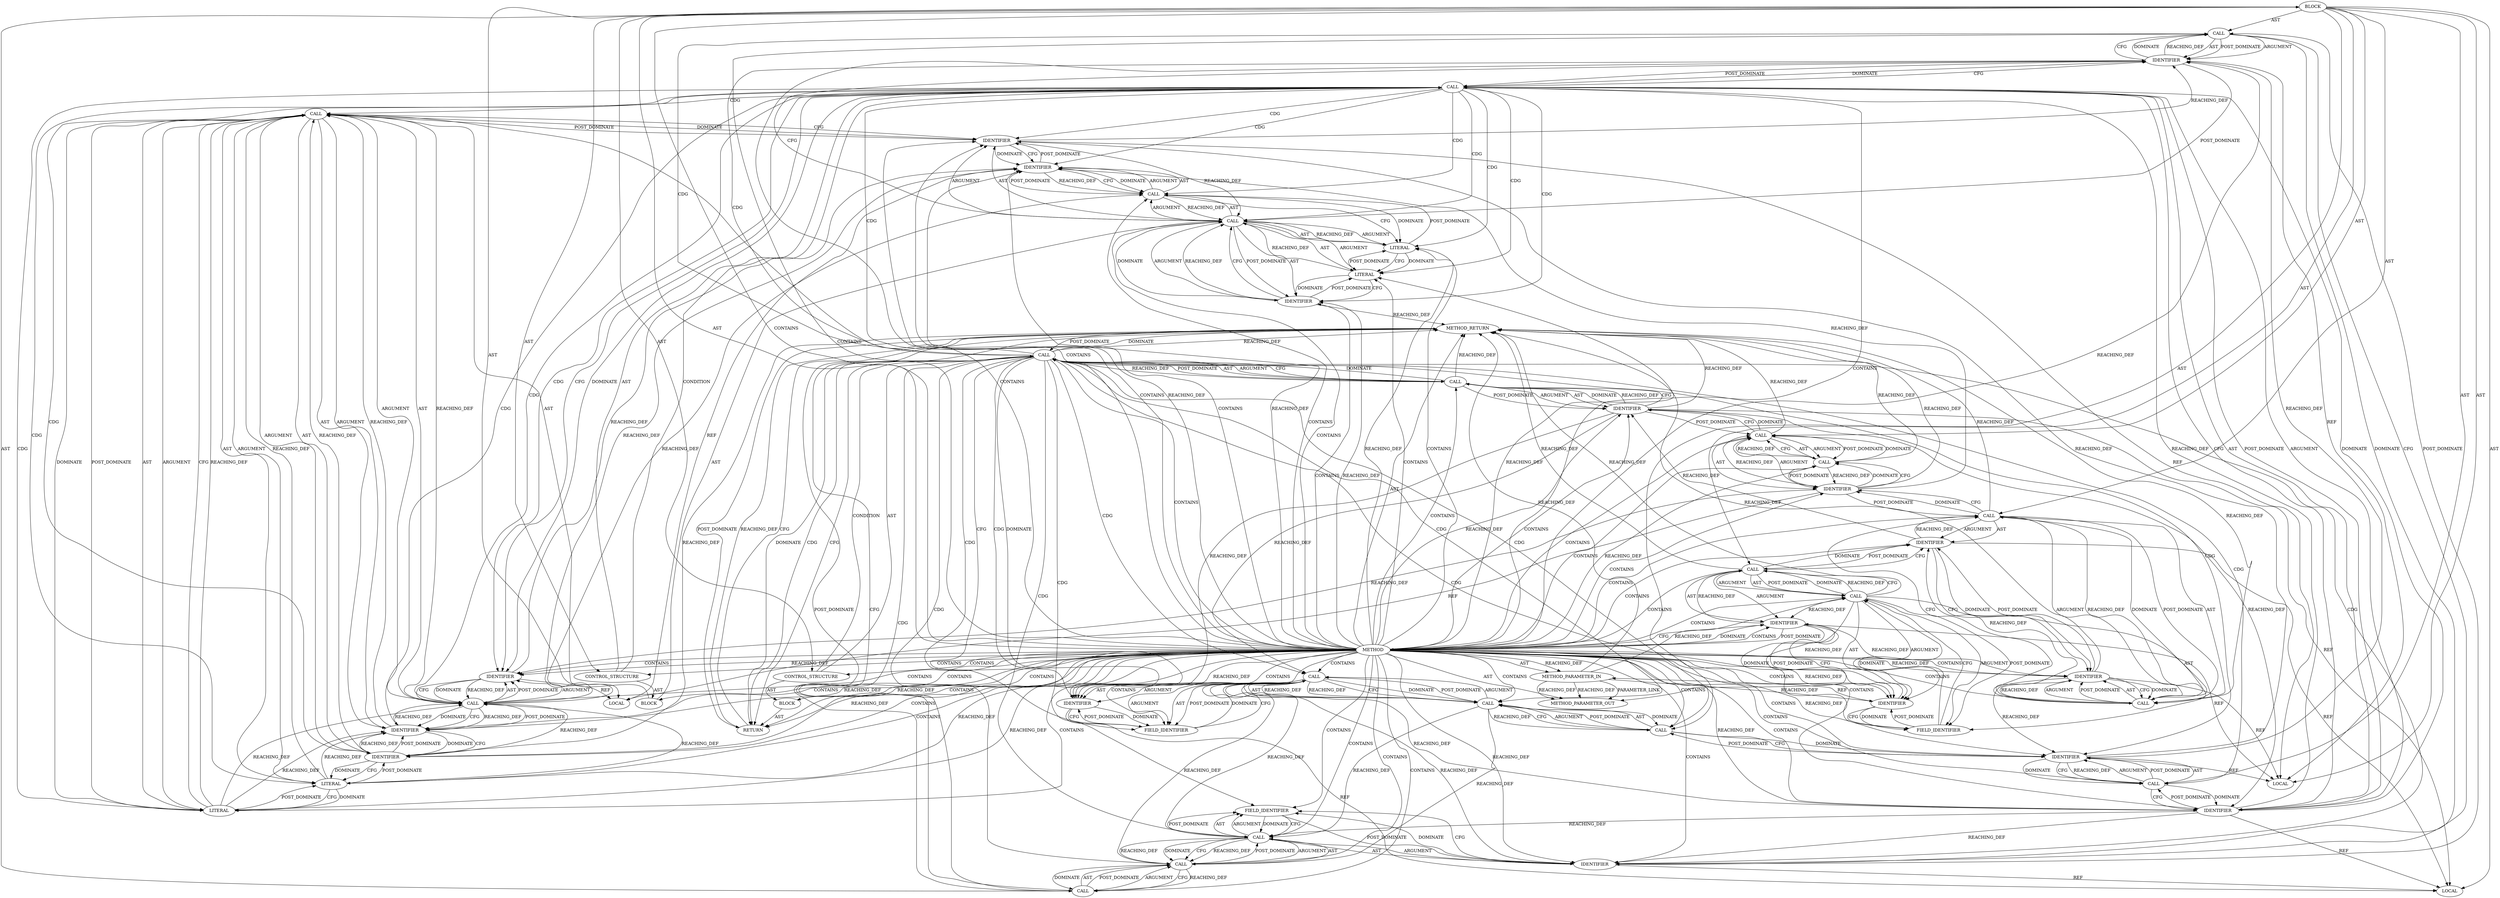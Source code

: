 digraph {
  2432 [label=LOCAL ORDER=5 CODE="struct iov_iter iter" COLUMN_NUMBER=18 LINE_NUMBER=596 TYPE_FULL_NAME="iov_iter" NAME="iter"]
  2473 [label=FIELD_IDENTIFIER ORDER=2 ARGUMENT_INDEX=2 CODE="tx_lock" COLUMN_NUMBER=16 LINE_NUMBER=610 CANONICAL_NAME="tx_lock"]
  2438 [label=CALL ORDER=1 ARGUMENT_INDEX=1 CODE="tls_is_partially_sent_record(tls_ctx)" COLUMN_NUMBER=7 METHOD_FULL_NAME="tls_is_partially_sent_record" LINE_NUMBER=598 TYPE_FULL_NAME="<empty>" DISPATCH_TYPE="STATIC_DISPATCH" SIGNATURE="" NAME="tls_is_partially_sent_record"]
  2418 [label=METHOD COLUMN_NUMBER=1 LINE_NUMBER=592 COLUMN_NUMBER_END=1 IS_EXTERNAL=false SIGNATURE="void tls_device_splice_eof (socket*)" NAME="tls_device_splice_eof" AST_PARENT_TYPE="TYPE_DECL" AST_PARENT_FULL_NAME="tls_device.c:<global>" ORDER=27 CODE="void tls_device_splice_eof(struct socket *sock)
{
	struct sock *sk = sock->sk;
	struct tls_context *tls_ctx = tls_get_ctx(sk);
	struct iov_iter iter = {};

	if (!tls_is_partially_sent_record(tls_ctx))
		return;

	mutex_lock(&tls_ctx->tx_lock);
	lock_sock(sk);

	if (tls_is_partially_sent_record(tls_ctx)) {
		iov_iter_bvec(&iter, ITER_SOURCE, NULL, 0, 0);
		tls_push_data(sk, &iter, 0, 0, TLS_RECORD_TYPE_DATA);
	}

	release_sock(sk);
	mutex_unlock(&tls_ctx->tx_lock);
}" FULL_NAME="tls_device_splice_eof" LINE_NUMBER_END=611 FILENAME="tls_device.c"]
  2439 [label=IDENTIFIER ORDER=1 ARGUMENT_INDEX=1 CODE="tls_ctx" COLUMN_NUMBER=36 LINE_NUMBER=598 TYPE_FULL_NAME="tls_context*" NAME="tls_ctx"]
  2443 [label=CALL ORDER=1 ARGUMENT_INDEX=1 CODE="&tls_ctx->tx_lock" COLUMN_NUMBER=13 METHOD_FULL_NAME="<operator>.addressOf" LINE_NUMBER=601 TYPE_FULL_NAME="<empty>" DISPATCH_TYPE="STATIC_DISPATCH" SIGNATURE="" NAME="<operator>.addressOf"]
  21330 [label=METHOD_PARAMETER_OUT ORDER=1 CODE="struct socket *sock" IS_VARIADIC=false COLUMN_NUMBER=28 LINE_NUMBER=592 TYPE_FULL_NAME="socket*" EVALUATION_STRATEGY="BY_VALUE" INDEX=1 NAME="sock"]
  2420 [label=BLOCK ORDER=2 ARGUMENT_INDEX=-1 CODE="{
	struct sock *sk = sock->sk;
	struct tls_context *tls_ctx = tls_get_ctx(sk);
	struct iov_iter iter = {};

	if (!tls_is_partially_sent_record(tls_ctx))
		return;

	mutex_lock(&tls_ctx->tx_lock);
	lock_sock(sk);

	if (tls_is_partially_sent_record(tls_ctx)) {
		iov_iter_bvec(&iter, ITER_SOURCE, NULL, 0, 0);
		tls_push_data(sk, &iter, 0, 0, TLS_RECORD_TYPE_DATA);
	}

	release_sock(sk);
	mutex_unlock(&tls_ctx->tx_lock);
}" COLUMN_NUMBER=1 LINE_NUMBER=593 TYPE_FULL_NAME="void"]
  2424 [label=CALL ORDER=2 ARGUMENT_INDEX=2 CODE="sock->sk" COLUMN_NUMBER=20 METHOD_FULL_NAME="<operator>.indirectFieldAccess" LINE_NUMBER=594 TYPE_FULL_NAME="<empty>" DISPATCH_TYPE="STATIC_DISPATCH" SIGNATURE="" NAME="<operator>.indirectFieldAccess"]
  2423 [label=IDENTIFIER ORDER=1 ARGUMENT_INDEX=1 CODE="sk" COLUMN_NUMBER=15 LINE_NUMBER=594 TYPE_FULL_NAME="sock*" NAME="sk"]
  2421 [label=LOCAL ORDER=1 CODE="struct sock* sk" COLUMN_NUMBER=14 LINE_NUMBER=594 TYPE_FULL_NAME="sock*" NAME="sk"]
  2434 [label=IDENTIFIER ORDER=1 ARGUMENT_INDEX=1 CODE="iter" COLUMN_NUMBER=18 LINE_NUMBER=596 TYPE_FULL_NAME="iov_iter" NAME="iter"]
  2450 [label=CALL ORDER=1 ARGUMENT_INDEX=-1 CODE="tls_is_partially_sent_record(tls_ctx)" COLUMN_NUMBER=6 METHOD_FULL_NAME="tls_is_partially_sent_record" LINE_NUMBER=604 TYPE_FULL_NAME="<empty>" DISPATCH_TYPE="STATIC_DISPATCH" SIGNATURE="" NAME="tls_is_partially_sent_record"]
  2453 [label=CALL ORDER=1 ARGUMENT_INDEX=-1 CODE="iov_iter_bvec(&iter, ITER_SOURCE, NULL, 0, 0)" COLUMN_NUMBER=3 METHOD_FULL_NAME="iov_iter_bvec" LINE_NUMBER=605 TYPE_FULL_NAME="<empty>" DISPATCH_TYPE="STATIC_DISPATCH" SIGNATURE="" NAME="iov_iter_bvec"]
  2448 [label=IDENTIFIER ORDER=1 ARGUMENT_INDEX=1 CODE="sk" COLUMN_NUMBER=12 LINE_NUMBER=602 TYPE_FULL_NAME="sock*" NAME="sk"]
  2445 [label=IDENTIFIER ORDER=1 ARGUMENT_INDEX=1 CODE="tls_ctx" COLUMN_NUMBER=14 LINE_NUMBER=601 TYPE_FULL_NAME="tls_context*" NAME="tls_ctx"]
  2468 [label=IDENTIFIER ORDER=1 ARGUMENT_INDEX=1 CODE="sk" COLUMN_NUMBER=15 LINE_NUMBER=609 TYPE_FULL_NAME="sock*" NAME="sk"]
  2467 [label=CALL ORDER=11 ARGUMENT_INDEX=-1 CODE="release_sock(sk)" COLUMN_NUMBER=2 METHOD_FULL_NAME="release_sock" LINE_NUMBER=609 TYPE_FULL_NAME="<empty>" DISPATCH_TYPE="STATIC_DISPATCH" SIGNATURE="" NAME="release_sock"]
  2472 [label=IDENTIFIER ORDER=1 ARGUMENT_INDEX=1 CODE="tls_ctx" COLUMN_NUMBER=16 LINE_NUMBER=610 TYPE_FULL_NAME="tls_context*" NAME="tls_ctx"]
  2461 [label=IDENTIFIER ORDER=1 ARGUMENT_INDEX=1 CODE="sk" COLUMN_NUMBER=17 LINE_NUMBER=606 TYPE_FULL_NAME="sock*" NAME="sk"]
  2446 [label=FIELD_IDENTIFIER ORDER=2 ARGUMENT_INDEX=2 CODE="tx_lock" COLUMN_NUMBER=14 LINE_NUMBER=601 CANONICAL_NAME="tx_lock"]
  2440 [label=BLOCK ORDER=2 ARGUMENT_INDEX=-1 CODE="<empty>" COLUMN_NUMBER=3 LINE_NUMBER=599 TYPE_FULL_NAME="void"]
  2459 [label=LITERAL ORDER=5 ARGUMENT_INDEX=5 CODE="0" COLUMN_NUMBER=46 LINE_NUMBER=605 TYPE_FULL_NAME="int"]
  2437 [label=CALL ORDER=1 ARGUMENT_INDEX=-1 CODE="!tls_is_partially_sent_record(tls_ctx)" COLUMN_NUMBER=6 METHOD_FULL_NAME="<operator>.logicalNot" LINE_NUMBER=598 TYPE_FULL_NAME="<empty>" DISPATCH_TYPE="STATIC_DISPATCH" SIGNATURE="" NAME="<operator>.logicalNot"]
  2465 [label=LITERAL ORDER=4 ARGUMENT_INDEX=4 CODE="0" COLUMN_NUMBER=31 LINE_NUMBER=606 TYPE_FULL_NAME="int"]
  2449 [label=CONTROL_STRUCTURE CONTROL_STRUCTURE_TYPE="IF" ORDER=10 PARSER_TYPE_NAME="CASTIfStatement" ARGUMENT_INDEX=-1 CODE="if (tls_is_partially_sent_record(tls_ctx))" COLUMN_NUMBER=2 LINE_NUMBER=604]
  2427 [label=LOCAL ORDER=3 CODE="struct tls_context* tls_ctx" COLUMN_NUMBER=21 LINE_NUMBER=595 TYPE_FULL_NAME="tls_context*" NAME="tls_ctx"]
  2430 [label=CALL ORDER=2 ARGUMENT_INDEX=2 CODE="tls_get_ctx(sk)" COLUMN_NUMBER=32 METHOD_FULL_NAME="tls_get_ctx" LINE_NUMBER=595 TYPE_FULL_NAME="<empty>" DISPATCH_TYPE="STATIC_DISPATCH" SIGNATURE="" NAME="tls_get_ctx"]
  2458 [label=LITERAL ORDER=4 ARGUMENT_INDEX=4 CODE="0" COLUMN_NUMBER=43 LINE_NUMBER=605 TYPE_FULL_NAME="int"]
  2456 [label=IDENTIFIER ORDER=2 ARGUMENT_INDEX=2 CODE="ITER_SOURCE" COLUMN_NUMBER=24 LINE_NUMBER=605 TYPE_FULL_NAME="ANY" NAME="ITER_SOURCE"]
  2452 [label=BLOCK ORDER=2 ARGUMENT_INDEX=-1 CODE="{
		iov_iter_bvec(&iter, ITER_SOURCE, NULL, 0, 0);
		tls_push_data(sk, &iter, 0, 0, TLS_RECORD_TYPE_DATA);
	}" COLUMN_NUMBER=45 LINE_NUMBER=604 TYPE_FULL_NAME="void"]
  2470 [label=CALL ORDER=1 ARGUMENT_INDEX=1 CODE="&tls_ctx->tx_lock" COLUMN_NUMBER=15 METHOD_FULL_NAME="<operator>.addressOf" LINE_NUMBER=610 TYPE_FULL_NAME="<empty>" DISPATCH_TYPE="STATIC_DISPATCH" SIGNATURE="" NAME="<operator>.addressOf"]
  2455 [label=IDENTIFIER ORDER=1 ARGUMENT_INDEX=1 CODE="iter" COLUMN_NUMBER=18 LINE_NUMBER=605 TYPE_FULL_NAME="iov_iter" NAME="iter"]
  2466 [label=IDENTIFIER ORDER=5 ARGUMENT_INDEX=5 CODE="TLS_RECORD_TYPE_DATA" COLUMN_NUMBER=34 LINE_NUMBER=606 TYPE_FULL_NAME="ANY" NAME="TLS_RECORD_TYPE_DATA"]
  2429 [label=IDENTIFIER ORDER=1 ARGUMENT_INDEX=1 CODE="tls_ctx" COLUMN_NUMBER=22 LINE_NUMBER=595 TYPE_FULL_NAME="tls_context*" NAME="tls_ctx"]
  2426 [label=FIELD_IDENTIFIER ORDER=2 ARGUMENT_INDEX=2 CODE="sk" COLUMN_NUMBER=20 LINE_NUMBER=594 CANONICAL_NAME="sk"]
  2428 [label=CALL ORDER=4 ARGUMENT_INDEX=-1 CODE="*tls_ctx = tls_get_ctx(sk)" COLUMN_NUMBER=21 METHOD_FULL_NAME="<operator>.assignment" LINE_NUMBER=595 TYPE_FULL_NAME="<empty>" DISPATCH_TYPE="STATIC_DISPATCH" SIGNATURE="" NAME="<operator>.assignment"]
  2447 [label=CALL ORDER=9 ARGUMENT_INDEX=-1 CODE="lock_sock(sk)" COLUMN_NUMBER=2 METHOD_FULL_NAME="lock_sock" LINE_NUMBER=602 TYPE_FULL_NAME="<empty>" DISPATCH_TYPE="STATIC_DISPATCH" SIGNATURE="" NAME="lock_sock"]
  2460 [label=CALL ORDER=2 ARGUMENT_INDEX=-1 CODE="tls_push_data(sk, &iter, 0, 0, TLS_RECORD_TYPE_DATA)" COLUMN_NUMBER=3 METHOD_FULL_NAME="tls_push_data" LINE_NUMBER=606 TYPE_FULL_NAME="<empty>" DISPATCH_TYPE="STATIC_DISPATCH" SIGNATURE="" NAME="tls_push_data"]
  2463 [label=IDENTIFIER ORDER=1 ARGUMENT_INDEX=1 CODE="iter" COLUMN_NUMBER=22 LINE_NUMBER=606 TYPE_FULL_NAME="iov_iter" NAME="iter"]
  2462 [label=CALL ORDER=2 ARGUMENT_INDEX=2 CODE="&iter" COLUMN_NUMBER=21 METHOD_FULL_NAME="<operator>.addressOf" LINE_NUMBER=606 TYPE_FULL_NAME="<empty>" DISPATCH_TYPE="STATIC_DISPATCH" SIGNATURE="" NAME="<operator>.addressOf"]
  2425 [label=IDENTIFIER ORDER=1 ARGUMENT_INDEX=1 CODE="sock" COLUMN_NUMBER=20 LINE_NUMBER=594 TYPE_FULL_NAME="socket*" NAME="sock"]
  2471 [label=CALL ORDER=1 ARGUMENT_INDEX=1 CODE="tls_ctx->tx_lock" COLUMN_NUMBER=16 METHOD_FULL_NAME="<operator>.indirectFieldAccess" LINE_NUMBER=610 TYPE_FULL_NAME="<empty>" DISPATCH_TYPE="STATIC_DISPATCH" SIGNATURE="" NAME="<operator>.indirectFieldAccess"]
  2457 [label=IDENTIFIER ORDER=3 ARGUMENT_INDEX=3 CODE="NULL" COLUMN_NUMBER=37 LINE_NUMBER=605 TYPE_FULL_NAME="ANY" NAME="NULL"]
  2442 [label=CALL ORDER=8 ARGUMENT_INDEX=-1 CODE="mutex_lock(&tls_ctx->tx_lock)" COLUMN_NUMBER=2 METHOD_FULL_NAME="mutex_lock" LINE_NUMBER=601 TYPE_FULL_NAME="<empty>" DISPATCH_TYPE="STATIC_DISPATCH" SIGNATURE="" NAME="mutex_lock"]
  2474 [label=METHOD_RETURN ORDER=3 CODE="RET" COLUMN_NUMBER=1 LINE_NUMBER=592 TYPE_FULL_NAME="void" EVALUATION_STRATEGY="BY_VALUE"]
  2419 [label=METHOD_PARAMETER_IN ORDER=1 CODE="struct socket *sock" IS_VARIADIC=false COLUMN_NUMBER=28 LINE_NUMBER=592 TYPE_FULL_NAME="socket*" EVALUATION_STRATEGY="BY_VALUE" INDEX=1 NAME="sock"]
  2454 [label=CALL ORDER=1 ARGUMENT_INDEX=1 CODE="&iter" COLUMN_NUMBER=17 METHOD_FULL_NAME="<operator>.addressOf" LINE_NUMBER=605 TYPE_FULL_NAME="<empty>" DISPATCH_TYPE="STATIC_DISPATCH" SIGNATURE="" NAME="<operator>.addressOf"]
  2451 [label=IDENTIFIER ORDER=1 ARGUMENT_INDEX=1 CODE="tls_ctx" COLUMN_NUMBER=35 LINE_NUMBER=604 TYPE_FULL_NAME="tls_context*" NAME="tls_ctx"]
  2464 [label=LITERAL ORDER=3 ARGUMENT_INDEX=3 CODE="0" COLUMN_NUMBER=28 LINE_NUMBER=606 TYPE_FULL_NAME="int"]
  2435 [label=CALL ORDER=2 ARGUMENT_INDEX=2 CODE="{}" COLUMN_NUMBER=25 METHOD_FULL_NAME="<operator>.arrayInitializer" LINE_NUMBER=596 TYPE_FULL_NAME="<empty>" DISPATCH_TYPE="STATIC_DISPATCH" SIGNATURE="" NAME="<operator>.arrayInitializer"]
  2431 [label=IDENTIFIER ORDER=1 ARGUMENT_INDEX=1 CODE="sk" COLUMN_NUMBER=44 LINE_NUMBER=595 TYPE_FULL_NAME="sock*" NAME="sk"]
  2422 [label=CALL ORDER=2 ARGUMENT_INDEX=-1 CODE="*sk = sock->sk" COLUMN_NUMBER=14 METHOD_FULL_NAME="<operator>.assignment" LINE_NUMBER=594 TYPE_FULL_NAME="<empty>" DISPATCH_TYPE="STATIC_DISPATCH" SIGNATURE="" NAME="<operator>.assignment"]
  2441 [label=RETURN ORDER=1 ARGUMENT_INDEX=1 CODE="return;" COLUMN_NUMBER=3 LINE_NUMBER=599]
  2436 [label=CONTROL_STRUCTURE CONTROL_STRUCTURE_TYPE="IF" ORDER=7 PARSER_TYPE_NAME="CASTIfStatement" ARGUMENT_INDEX=-1 CODE="if (!tls_is_partially_sent_record(tls_ctx))" COLUMN_NUMBER=2 LINE_NUMBER=598]
  2469 [label=CALL ORDER=12 ARGUMENT_INDEX=-1 CODE="mutex_unlock(&tls_ctx->tx_lock)" COLUMN_NUMBER=2 METHOD_FULL_NAME="mutex_unlock" LINE_NUMBER=610 TYPE_FULL_NAME="<empty>" DISPATCH_TYPE="STATIC_DISPATCH" SIGNATURE="" NAME="mutex_unlock"]
  2444 [label=CALL ORDER=1 ARGUMENT_INDEX=1 CODE="tls_ctx->tx_lock" COLUMN_NUMBER=14 METHOD_FULL_NAME="<operator>.indirectFieldAccess" LINE_NUMBER=601 TYPE_FULL_NAME="<empty>" DISPATCH_TYPE="STATIC_DISPATCH" SIGNATURE="" NAME="<operator>.indirectFieldAccess"]
  2433 [label=CALL ORDER=6 ARGUMENT_INDEX=-1 CODE="iter = {}" COLUMN_NUMBER=18 METHOD_FULL_NAME="<operator>.assignment" LINE_NUMBER=596 TYPE_FULL_NAME="<empty>" DISPATCH_TYPE="STATIC_DISPATCH" SIGNATURE="" NAME="<operator>.assignment"]
  2420 -> 2442 [label=AST ]
  2471 -> 2473 [label=POST_DOMINATE ]
  2457 -> 2456 [label=REACHING_DEF VARIABLE="NULL"]
  2451 -> 2447 [label=POST_DOMINATE ]
  2433 -> 2439 [label=CFG ]
  2418 -> 2422 [label=CONTAINS ]
  2439 -> 2444 [label=REACHING_DEF VARIABLE="tls_ctx"]
  2436 -> 2437 [label=CONDITION ]
  2437 -> 2441 [label=CDG ]
  2455 -> 2454 [label=CFG ]
  2433 -> 2435 [label=POST_DOMINATE ]
  2429 -> 2431 [label=CFG ]
  2418 -> 2425 [label=CONTAINS ]
  2429 -> 2431 [label=DOMINATE ]
  2458 -> 2457 [label=POST_DOMINATE ]
  2431 -> 2429 [label=POST_DOMINATE ]
  2454 -> 2456 [label=DOMINATE ]
  2444 -> 2470 [label=REACHING_DEF VARIABLE="tls_ctx->tx_lock"]
  2429 -> 2427 [label=REF ]
  2460 -> 2462 [label=AST ]
  2418 -> 2459 [label=REACHING_DEF VARIABLE=""]
  2418 -> 2451 [label=REACHING_DEF VARIABLE=""]
  2444 -> 2445 [label=ARGUMENT ]
  2430 -> 2428 [label=REACHING_DEF VARIABLE="tls_get_ctx(sk)"]
  2418 -> 2433 [label=CONTAINS ]
  2466 -> 2465 [label=POST_DOMINATE ]
  2462 -> 2460 [label=REACHING_DEF VARIABLE="&iter"]
  2450 -> 2465 [label=CDG ]
  2466 -> 2460 [label=DOMINATE ]
  2470 -> 2471 [label=POST_DOMINATE ]
  2444 -> 2443 [label=DOMINATE ]
  2467 -> 2472 [label=DOMINATE ]
  2438 -> 2437 [label=CFG ]
  2468 -> 2467 [label=CFG ]
  2448 -> 2442 [label=POST_DOMINATE ]
  2461 -> 2468 [label=REACHING_DEF VARIABLE="sk"]
  2425 -> 2423 [label=POST_DOMINATE ]
  2444 -> 2446 [label=POST_DOMINATE ]
  2418 -> 2420 [label=AST ]
  2444 -> 2446 [label=ARGUMENT ]
  2474 -> 2437 [label=POST_DOMINATE ]
  2442 -> 2443 [label=ARGUMENT ]
  2447 -> 2448 [label=ARGUMENT ]
  2437 -> 2445 [label=DOMINATE ]
  2443 -> 2444 [label=POST_DOMINATE ]
  2422 -> 2424 [label=ARGUMENT ]
  2463 -> 2462 [label=REACHING_DEF VARIABLE="iter"]
  2430 -> 2474 [label=REACHING_DEF VARIABLE="tls_get_ctx(sk)"]
  2423 -> 2431 [label=REACHING_DEF VARIABLE="sk"]
  2434 -> 2428 [label=POST_DOMINATE ]
  2424 -> 2425 [label=AST ]
  2418 -> 2463 [label=CONTAINS ]
  2418 -> 2461 [label=CONTAINS ]
  2458 -> 2459 [label=CFG ]
  2450 -> 2453 [label=CDG ]
  2433 -> 2435 [label=AST ]
  2420 -> 2432 [label=AST ]
  2443 -> 2471 [label=REACHING_DEF VARIABLE="&tls_ctx->tx_lock"]
  2461 -> 2463 [label=DOMINATE ]
  2454 -> 2455 [label=AST ]
  2470 -> 2469 [label=CFG ]
  2460 -> 2465 [label=ARGUMENT ]
  2466 -> 2474 [label=REACHING_DEF VARIABLE="TLS_RECORD_TYPE_DATA"]
  2471 -> 2470 [label=REACHING_DEF VARIABLE="tls_ctx->tx_lock"]
  2471 -> 2470 [label=REACHING_DEF VARIABLE="tls_ctx->tx_lock"]
  2420 -> 2449 [label=AST ]
  2468 -> 2467 [label=DOMINATE ]
  2426 -> 2424 [label=DOMINATE ]
  2437 -> 2471 [label=CDG ]
  2439 -> 2438 [label=DOMINATE ]
  2418 -> 2442 [label=CONTAINS ]
  2418 -> 2471 [label=CONTAINS ]
  2461 -> 2421 [label=REF ]
  2439 -> 2433 [label=POST_DOMINATE ]
  2424 -> 2422 [label=DOMINATE ]
  2450 -> 2455 [label=CDG ]
  2454 -> 2462 [label=REACHING_DEF VARIABLE="&iter"]
  2457 -> 2458 [label=DOMINATE ]
  2433 -> 2434 [label=AST ]
  2430 -> 2428 [label=DOMINATE ]
  2418 -> 2440 [label=CONTAINS ]
  2424 -> 2426 [label=ARGUMENT ]
  2441 -> 2474 [label=REACHING_DEF VARIABLE="<RET>"]
  2428 -> 2430 [label=AST ]
  2450 -> 2460 [label=CDG ]
  2437 -> 2438 [label=ARGUMENT ]
  2444 -> 2446 [label=AST ]
  2418 -> 2467 [label=CONTAINS ]
  2453 -> 2457 [label=ARGUMENT ]
  2450 -> 2468 [label=DOMINATE ]
  2418 -> 2464 [label=REACHING_DEF VARIABLE=""]
  2418 -> 2430 [label=CONTAINS ]
  2460 -> 2464 [label=ARGUMENT ]
  2433 -> 2439 [label=DOMINATE ]
  2418 -> 2448 [label=CONTAINS ]
  2418 -> 2456 [label=CONTAINS ]
  2444 -> 2443 [label=REACHING_DEF VARIABLE="tls_ctx->tx_lock"]
  2444 -> 2443 [label=REACHING_DEF VARIABLE="tls_ctx->tx_lock"]
  2423 -> 2425 [label=CFG ]
  2434 -> 2433 [label=REACHING_DEF VARIABLE="iter"]
  2448 -> 2468 [label=REACHING_DEF VARIABLE="sk"]
  2418 -> 2444 [label=CONTAINS ]
  2418 -> 2423 [label=CFG ]
  2453 -> 2456 [label=AST ]
  2428 -> 2429 [label=AST ]
  2450 -> 2455 [label=CFG ]
  2418 -> 2439 [label=CONTAINS ]
  2425 -> 2419 [label=REF ]
  2424 -> 2422 [label=REACHING_DEF VARIABLE="sock->sk"]
  2425 -> 2426 [label=DOMINATE ]
  2465 -> 2466 [label=CFG ]
  2463 -> 2432 [label=REF ]
  2418 -> 2464 [label=CONTAINS ]
  2419 -> 21330 [label=REACHING_DEF VARIABLE="sock"]
  2419 -> 21330 [label=REACHING_DEF VARIABLE="sock"]
  2419 -> 2424 [label=REACHING_DEF VARIABLE="sock"]
  2418 -> 2460 [label=CONTAINS ]
  2423 -> 2422 [label=REACHING_DEF VARIABLE="sk"]
  2438 -> 2439 [label=POST_DOMINATE ]
  2468 -> 2450 [label=POST_DOMINATE ]
  2428 -> 2429 [label=ARGUMENT ]
  2437 -> 2445 [label=CDG ]
  2418 -> 2450 [label=CONTAINS ]
  2418 -> 2419 [label=REACHING_DEF VARIABLE=""]
  2437 -> 2474 [label=DOMINATE ]
  2418 -> 2466 [label=CONTAINS ]
  2444 -> 2443 [label=CFG ]
  2463 -> 2462 [label=CFG ]
  2448 -> 2447 [label=DOMINATE ]
  2437 -> 2469 [label=CDG ]
  2437 -> 2442 [label=CDG ]
  2430 -> 2428 [label=CFG ]
  2418 -> 2458 [label=CONTAINS ]
  2451 -> 2472 [label=REACHING_DEF VARIABLE="tls_ctx"]
  2455 -> 2454 [label=DOMINATE ]
  2464 -> 2462 [label=POST_DOMINATE ]
  2420 -> 2427 [label=AST ]
  2453 -> 2456 [label=ARGUMENT ]
  2443 -> 2470 [label=REACHING_DEF VARIABLE="&tls_ctx->tx_lock"]
  2447 -> 2448 [label=POST_DOMINATE ]
  2418 -> 2437 [label=CONTAINS ]
  2431 -> 2430 [label=CFG ]
  2445 -> 2446 [label=DOMINATE ]
  2468 -> 2467 [label=REACHING_DEF VARIABLE="sk"]
  2458 -> 2453 [label=REACHING_DEF VARIABLE="0"]
  2471 -> 2472 [label=ARGUMENT ]
  2435 -> 2474 [label=REACHING_DEF VARIABLE="{}"]
  2436 -> 2440 [label=AST ]
  2449 -> 2452 [label=AST ]
  2450 -> 2451 [label=AST ]
  2431 -> 2474 [label=REACHING_DEF VARIABLE="sk"]
  2463 -> 2462 [label=DOMINATE ]
  2434 -> 2455 [label=REACHING_DEF VARIABLE="iter"]
  2433 -> 2434 [label=ARGUMENT ]
  2459 -> 2458 [label=POST_DOMINATE ]
  2464 -> 2465 [label=DOMINATE ]
  2469 -> 2470 [label=AST ]
  2418 -> 2470 [label=CONTAINS ]
  2458 -> 2459 [label=DOMINATE ]
  2459 -> 2456 [label=REACHING_DEF VARIABLE="0"]
  2473 -> 2472 [label=POST_DOMINATE ]
  2435 -> 2433 [label=DOMINATE ]
  2463 -> 2461 [label=POST_DOMINATE ]
  2418 -> 2465 [label=CONTAINS ]
  2418 -> 2456 [label=REACHING_DEF VARIABLE=""]
  2450 -> 2454 [label=CDG ]
  2424 -> 21330 [label=REACHING_DEF VARIABLE="sock->sk"]
  2439 -> 2438 [label=REACHING_DEF VARIABLE="tls_ctx"]
  2471 -> 2472 [label=AST ]
  2465 -> 2466 [label=DOMINATE ]
  2467 -> 2468 [label=AST ]
  2429 -> 2439 [label=REACHING_DEF VARIABLE="tls_ctx"]
  2472 -> 2467 [label=POST_DOMINATE ]
  2439 -> 2427 [label=REF ]
  2433 -> 2435 [label=ARGUMENT ]
  2450 -> 2468 [label=CFG ]
  2471 -> 2470 [label=DOMINATE ]
  2469 -> 2470 [label=POST_DOMINATE ]
  2464 -> 2460 [label=REACHING_DEF VARIABLE="0"]
  2453 -> 2461 [label=DOMINATE ]
  2418 -> 2423 [label=DOMINATE ]
  2453 -> 2458 [label=AST ]
  2439 -> 2451 [label=REACHING_DEF VARIABLE="tls_ctx"]
  2461 -> 2453 [label=POST_DOMINATE ]
  2435 -> 2433 [label=REACHING_DEF VARIABLE="{}"]
  2451 -> 2471 [label=REACHING_DEF VARIABLE="tls_ctx"]
  2437 -> 2438 [label=POST_DOMINATE ]
  2418 -> 2420 [label=CONTAINS ]
  2473 -> 2471 [label=DOMINATE ]
  2457 -> 2454 [label=REACHING_DEF VARIABLE="NULL"]
  2422 -> 2474 [label=REACHING_DEF VARIABLE="*sk = sock->sk"]
  2454 -> 2456 [label=REACHING_DEF VARIABLE="&iter"]
  2452 -> 2453 [label=AST ]
  2466 -> 2460 [label=REACHING_DEF VARIABLE="TLS_RECORD_TYPE_DATA"]
  2453 -> 2461 [label=CFG ]
  2418 -> 2451 [label=CONTAINS ]
  2437 -> 2438 [label=AST ]
  2422 -> 2423 [label=AST ]
  2453 -> 2459 [label=POST_DOMINATE ]
  2443 -> 2442 [label=DOMINATE ]
  2474 -> 2441 [label=POST_DOMINATE ]
  2424 -> 2425 [label=ARGUMENT ]
  2458 -> 2456 [label=REACHING_DEF VARIABLE="0"]
  2420 -> 2447 [label=AST ]
  2470 -> 2469 [label=REACHING_DEF VARIABLE="&tls_ctx->tx_lock"]
  2418 -> 2425 [label=REACHING_DEF VARIABLE=""]
  2450 -> 2461 [label=CDG ]
  2457 -> 2453 [label=REACHING_DEF VARIABLE="NULL"]
  2450 -> 2455 [label=DOMINATE ]
  2446 -> 2445 [label=POST_DOMINATE ]
  2424 -> 2474 [label=REACHING_DEF VARIABLE="sock->sk"]
  2460 -> 2465 [label=AST ]
  2437 -> 2448 [label=CDG ]
  2468 -> 2460 [label=POST_DOMINATE ]
  2428 -> 2474 [label=REACHING_DEF VARIABLE="*tls_ctx = tls_get_ctx(sk)"]
  2473 -> 2471 [label=CFG ]
  2418 -> 2424 [label=CONTAINS ]
  2450 -> 2457 [label=CDG ]
  2442 -> 2443 [label=POST_DOMINATE ]
  2454 -> 2453 [label=REACHING_DEF VARIABLE="&iter"]
  2448 -> 2421 [label=REF ]
  2418 -> 2419 [label=AST ]
  2436 -> 2437 [label=AST ]
  2425 -> 2426 [label=CFG ]
  2418 -> 2472 [label=REACHING_DEF VARIABLE=""]
  2418 -> 2457 [label=REACHING_DEF VARIABLE=""]
  2418 -> 2431 [label=CONTAINS ]
  2450 -> 2458 [label=CDG ]
  2448 -> 2461 [label=REACHING_DEF VARIABLE="sk"]
  2468 -> 2421 [label=REF ]
  2462 -> 2464 [label=CFG ]
  2420 -> 2421 [label=AST ]
  2437 -> 2473 [label=CDG ]
  2469 -> 2474 [label=CFG ]
  2442 -> 2448 [label=DOMINATE ]
  2460 -> 2461 [label=ARGUMENT ]
  2459 -> 2453 [label=CFG ]
  2428 -> 2430 [label=POST_DOMINATE ]
  2474 -> 2469 [label=POST_DOMINATE ]
  2418 -> 2447 [label=CONTAINS ]
  2437 -> 2468 [label=CDG ]
  2460 -> 2462 [label=ARGUMENT ]
  2464 -> 2465 [label=CFG ]
  2428 -> 2430 [label=ARGUMENT ]
  2418 -> 2474 [label=AST ]
  2457 -> 2474 [label=REACHING_DEF VARIABLE="NULL"]
  2419 -> 21330 [label=PARAMETER_LINK ]
  2434 -> 2463 [label=REACHING_DEF VARIABLE="iter"]
  2449 -> 2450 [label=CONDITION ]
  2471 -> 2470 [label=CFG ]
  2418 -> 2438 [label=CONTAINS ]
  2456 -> 2454 [label=POST_DOMINATE ]
  2445 -> 2427 [label=REF ]
  2437 -> 2470 [label=CDG ]
  2447 -> 2451 [label=DOMINATE ]
  2460 -> 2468 [label=CFG ]
  2418 -> 2429 [label=CONTAINS ]
  2467 -> 2468 [label=POST_DOMINATE ]
  2439 -> 2438 [label=CFG ]
  2437 -> 2444 [label=CDG ]
  2431 -> 2430 [label=REACHING_DEF VARIABLE="sk"]
  2459 -> 2453 [label=REACHING_DEF VARIABLE="0"]
  2437 -> 2441 [label=CFG ]
  2440 -> 2441 [label=AST ]
  2471 -> 2473 [label=AST ]
  2418 -> 2472 [label=CONTAINS ]
  2418 -> 2445 [label=CONTAINS ]
  2471 -> 2473 [label=ARGUMENT ]
  2444 -> 2451 [label=REACHING_DEF VARIABLE="tls_ctx->tx_lock"]
  2452 -> 2460 [label=AST ]
  2418 -> 2435 [label=CONTAINS ]
  2443 -> 2444 [label=ARGUMENT ]
  2418 -> 2443 [label=CONTAINS ]
  2418 -> 2458 [label=REACHING_DEF VARIABLE=""]
  2431 -> 2421 [label=REF ]
  2454 -> 2455 [label=POST_DOMINATE ]
  2450 -> 2451 [label=POST_DOMINATE ]
  2442 -> 2443 [label=AST ]
  2454 -> 2455 [label=ARGUMENT ]
  2429 -> 2422 [label=POST_DOMINATE ]
  2467 -> 2472 [label=CFG ]
  2449 -> 2450 [label=AST ]
  2434 -> 2474 [label=REACHING_DEF VARIABLE="iter"]
  2437 -> 2443 [label=CDG ]
  2418 -> 2466 [label=REACHING_DEF VARIABLE=""]
  2422 -> 2423 [label=ARGUMENT ]
  2418 -> 2468 [label=CONTAINS ]
  2460 -> 2466 [label=POST_DOMINATE ]
  2418 -> 2462 [label=CONTAINS ]
  2458 -> 2454 [label=REACHING_DEF VARIABLE="0"]
  2418 -> 2461 [label=REACHING_DEF VARIABLE=""]
  2446 -> 2444 [label=DOMINATE ]
  2439 -> 2474 [label=REACHING_DEF VARIABLE="tls_ctx"]
  2455 -> 2463 [label=REACHING_DEF VARIABLE="iter"]
  2426 -> 2424 [label=CFG ]
  2450 -> 2462 [label=CDG ]
  2448 -> 2447 [label=CFG ]
  2418 -> 2455 [label=REACHING_DEF VARIABLE=""]
  2453 -> 2459 [label=AST ]
  2422 -> 2424 [label=POST_DOMINATE ]
  2454 -> 2463 [label=REACHING_DEF VARIABLE="&iter"]
  2466 -> 2460 [label=CFG ]
  2456 -> 2454 [label=REACHING_DEF VARIABLE="ITER_SOURCE"]
  2457 -> 2458 [label=CFG ]
  2418 -> 2428 [label=CONTAINS ]
  2418 -> 2446 [label=CONTAINS ]
  2418 -> 2448 [label=REACHING_DEF VARIABLE=""]
  2437 -> 2441 [label=DOMINATE ]
  2435 -> 2433 [label=CFG ]
  2443 -> 2442 [label=REACHING_DEF VARIABLE="&tls_ctx->tx_lock"]
  2456 -> 2457 [label=DOMINATE ]
  2424 -> 2423 [label=REACHING_DEF VARIABLE="sock->sk"]
  2465 -> 2464 [label=POST_DOMINATE ]
  2437 -> 2451 [label=CDG ]
  2438 -> 2439 [label=ARGUMENT ]
  2472 -> 2473 [label=DOMINATE ]
  2462 -> 2463 [label=ARGUMENT ]
  2423 -> 2421 [label=REF ]
  2438 -> 2437 [label=DOMINATE ]
  2418 -> 2445 [label=REACHING_DEF VARIABLE=""]
  2431 -> 2430 [label=DOMINATE ]
  2418 -> 2435 [label=REACHING_DEF VARIABLE=""]
  2460 -> 2464 [label=AST ]
  2450 -> 2463 [label=CDG ]
  2430 -> 2431 [label=ARGUMENT ]
  2435 -> 2434 [label=REACHING_DEF VARIABLE="{}"]
  2450 -> 2456 [label=CDG ]
  2470 -> 2471 [label=ARGUMENT ]
  2444 -> 2445 [label=AST ]
  2444 -> 2472 [label=REACHING_DEF VARIABLE="tls_ctx->tx_lock"]
  2472 -> 2427 [label=REF ]
  2453 -> 2459 [label=ARGUMENT ]
  2420 -> 2428 [label=AST ]
  2418 -> 2455 [label=CONTAINS ]
  2443 -> 2442 [label=CFG ]
  2460 -> 2466 [label=ARGUMENT ]
  2420 -> 2422 [label=AST ]
  2434 -> 2435 [label=DOMINATE ]
  2459 -> 2454 [label=REACHING_DEF VARIABLE="0"]
  2428 -> 2434 [label=DOMINATE ]
  2462 -> 2464 [label=DOMINATE ]
  2424 -> 2426 [label=POST_DOMINATE ]
  2445 -> 2446 [label=CFG ]
  2419 -> 2425 [label=REACHING_DEF VARIABLE="sock"]
  2423 -> 2418 [label=POST_DOMINATE ]
  2453 -> 2454 [label=ARGUMENT ]
  2418 -> 2439 [label=REACHING_DEF VARIABLE=""]
  2420 -> 2469 [label=AST ]
  2428 -> 2434 [label=CFG ]
  2424 -> 2426 [label=AST ]
  2457 -> 2456 [label=POST_DOMINATE ]
  2450 -> 2451 [label=ARGUMENT ]
  2418 -> 2469 [label=CONTAINS ]
  2450 -> 2466 [label=CDG ]
  2430 -> 2431 [label=POST_DOMINATE ]
  2459 -> 2453 [label=DOMINATE ]
  2418 -> 21330 [label=AST ]
  2467 -> 2468 [label=ARGUMENT ]
  2447 -> 2448 [label=AST ]
  2443 -> 2444 [label=AST ]
  2431 -> 2448 [label=REACHING_DEF VARIABLE="sk"]
  2447 -> 2451 [label=CFG ]
  2418 -> 2473 [label=CONTAINS ]
  2450 -> 2464 [label=CDG ]
  2418 -> 2453 [label=CONTAINS ]
  2462 -> 2463 [label=AST ]
  2418 -> 2434 [label=CONTAINS ]
  2433 -> 2474 [label=REACHING_DEF VARIABLE="iter = {}"]
  2418 -> 2449 [label=CONTAINS ]
  2422 -> 2429 [label=CFG ]
  2420 -> 2433 [label=AST ]
  2460 -> 2461 [label=AST ]
  2453 -> 2457 [label=AST ]
  2418 -> 2441 [label=REACHING_DEF VARIABLE=""]
  2418 -> 2426 [label=CONTAINS ]
  2438 -> 2474 [label=REACHING_DEF VARIABLE="tls_is_partially_sent_record(tls_ctx)"]
  2418 -> 2457 [label=CONTAINS ]
  2470 -> 2471 [label=AST ]
  2418 -> 2468 [label=REACHING_DEF VARIABLE=""]
  2469 -> 2470 [label=ARGUMENT ]
  2465 -> 2460 [label=REACHING_DEF VARIABLE="0"]
  2455 -> 2454 [label=REACHING_DEF VARIABLE="iter"]
  2470 -> 2469 [label=DOMINATE ]
  2446 -> 2444 [label=CFG ]
  2437 -> 2447 [label=CDG ]
  2429 -> 2428 [label=REACHING_DEF VARIABLE="tls_ctx"]
  2451 -> 2450 [label=CFG ]
  2419 -> 2474 [label=REACHING_DEF VARIABLE="sock"]
  2461 -> 2460 [label=REACHING_DEF VARIABLE="sk"]
  2438 -> 2439 [label=AST ]
  2434 -> 2435 [label=CFG ]
  2460 -> 2466 [label=AST ]
  2453 -> 2454 [label=AST ]
  2444 -> 2471 [label=REACHING_DEF VARIABLE="tls_ctx->tx_lock"]
  2450 -> 2459 [label=CDG ]
  2451 -> 2450 [label=DOMINATE ]
  2418 -> 2452 [label=CONTAINS ]
  2418 -> 2436 [label=CONTAINS ]
  2418 -> 2459 [label=CONTAINS ]
  2430 -> 2429 [label=REACHING_DEF VARIABLE="tls_get_ctx(sk)"]
  2453 -> 2458 [label=ARGUMENT ]
  2437 -> 2474 [label=REACHING_DEF VARIABLE="!tls_is_partially_sent_record(tls_ctx)"]
  2418 -> 2441 [label=CONTAINS ]
  2462 -> 2463 [label=POST_DOMINATE ]
  2420 -> 2467 [label=AST ]
  2448 -> 2447 [label=REACHING_DEF VARIABLE="sk"]
  2424 -> 2422 [label=CFG ]
  2418 -> 2454 [label=CONTAINS ]
  2430 -> 2431 [label=AST ]
  2461 -> 2463 [label=CFG ]
  2422 -> 2424 [label=AST ]
  2418 -> 2465 [label=REACHING_DEF VARIABLE=""]
  2435 -> 2434 [label=POST_DOMINATE ]
  2437 -> 2472 [label=CDG ]
  2451 -> 2427 [label=REF ]
  2437 -> 2445 [label=CFG ]
  2438 -> 2437 [label=REACHING_DEF VARIABLE="tls_is_partially_sent_record(tls_ctx)"]
  2437 -> 2467 [label=CDG ]
  2472 -> 2473 [label=CFG ]
  2441 -> 2474 [label=CFG ]
  2426 -> 2425 [label=POST_DOMINATE ]
  2418 -> 2423 [label=CONTAINS ]
  2456 -> 2457 [label=CFG ]
  2437 -> 2450 [label=CDG ]
  2451 -> 2450 [label=REACHING_DEF VARIABLE="tls_ctx"]
  2455 -> 2432 [label=REF ]
  2418 -> 2431 [label=REACHING_DEF VARIABLE=""]
  2418 -> 2463 [label=REACHING_DEF VARIABLE=""]
  2434 -> 2432 [label=REF ]
  2439 -> 2445 [label=REACHING_DEF VARIABLE="tls_ctx"]
  2420 -> 2436 [label=AST ]
  2423 -> 2425 [label=DOMINATE ]
  2422 -> 2429 [label=DOMINATE ]
  2454 -> 2456 [label=CFG ]
  2437 -> 2446 [label=CDG ]
  2456 -> 2453 [label=REACHING_DEF VARIABLE="ITER_SOURCE"]
  2442 -> 2448 [label=CFG ]
}
